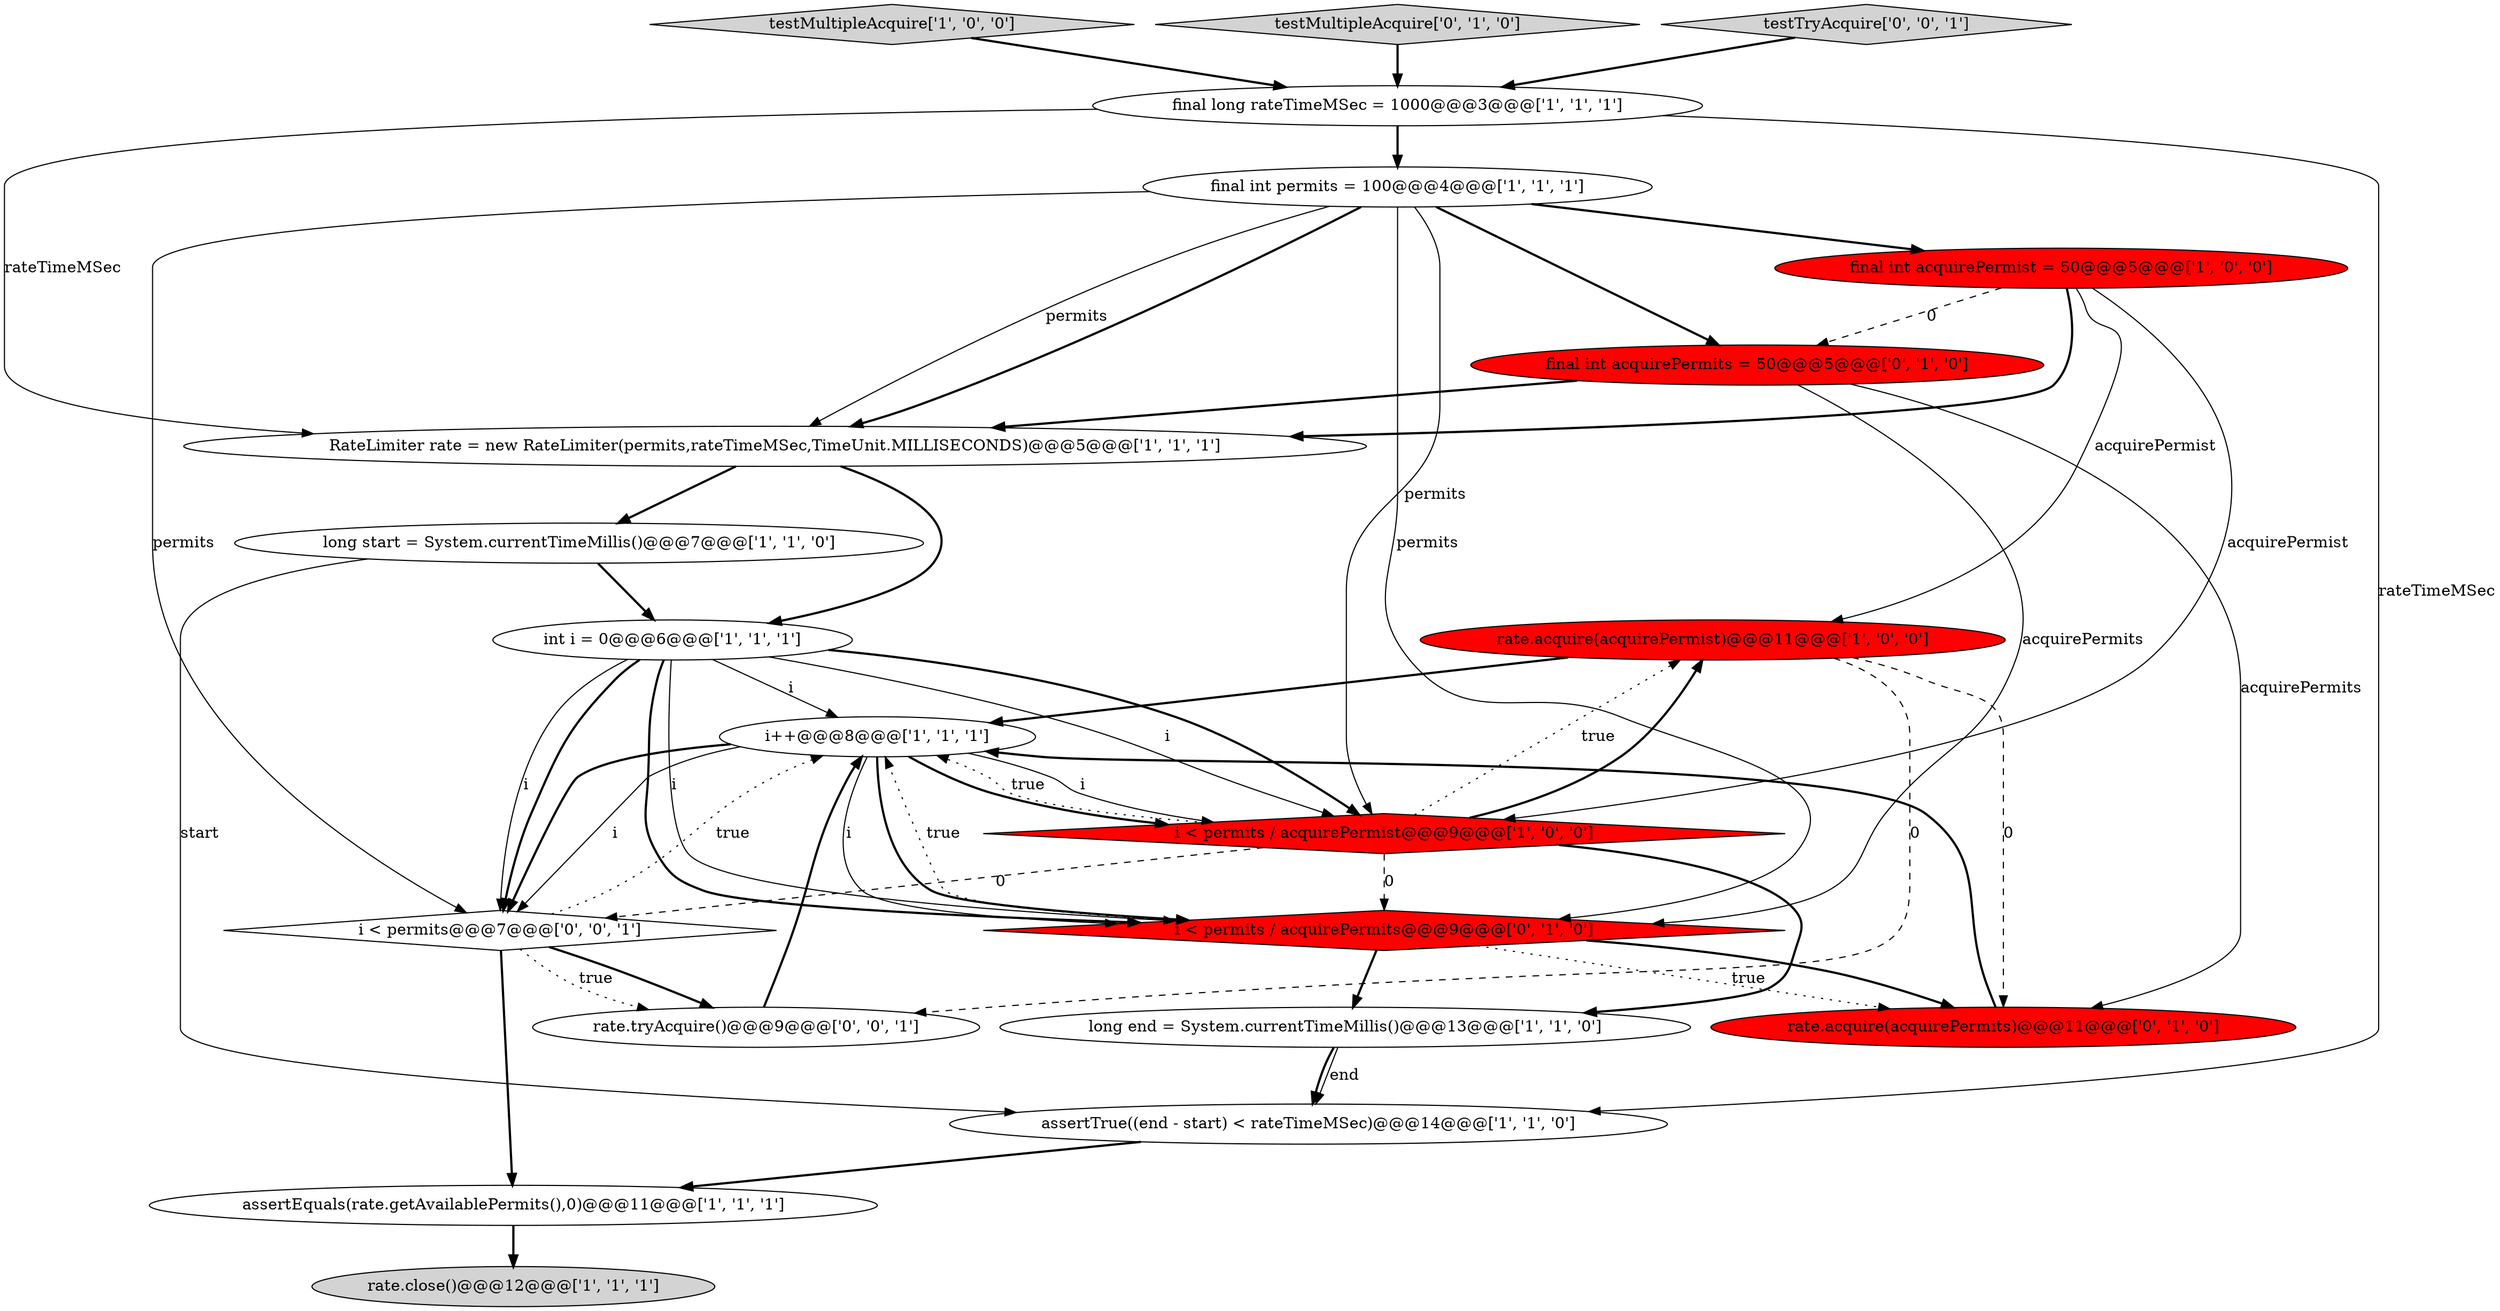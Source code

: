 digraph {
0 [style = filled, label = "final long rateTimeMSec = 1000@@@3@@@['1', '1', '1']", fillcolor = white, shape = ellipse image = "AAA0AAABBB1BBB"];
12 [style = filled, label = "rate.close()@@@12@@@['1', '1', '1']", fillcolor = lightgray, shape = ellipse image = "AAA0AAABBB1BBB"];
1 [style = filled, label = "final int permits = 100@@@4@@@['1', '1', '1']", fillcolor = white, shape = ellipse image = "AAA0AAABBB1BBB"];
6 [style = filled, label = "assertEquals(rate.getAvailablePermits(),0)@@@11@@@['1', '1', '1']", fillcolor = white, shape = ellipse image = "AAA0AAABBB1BBB"];
10 [style = filled, label = "assertTrue((end - start) < rateTimeMSec)@@@14@@@['1', '1', '0']", fillcolor = white, shape = ellipse image = "AAA0AAABBB1BBB"];
13 [style = filled, label = "rate.acquire(acquirePermist)@@@11@@@['1', '0', '0']", fillcolor = red, shape = ellipse image = "AAA1AAABBB1BBB"];
3 [style = filled, label = "testMultipleAcquire['1', '0', '0']", fillcolor = lightgray, shape = diamond image = "AAA0AAABBB1BBB"];
4 [style = filled, label = "final int acquirePermist = 50@@@5@@@['1', '0', '0']", fillcolor = red, shape = ellipse image = "AAA1AAABBB1BBB"];
11 [style = filled, label = "int i = 0@@@6@@@['1', '1', '1']", fillcolor = white, shape = ellipse image = "AAA0AAABBB1BBB"];
8 [style = filled, label = "i < permits / acquirePermist@@@9@@@['1', '0', '0']", fillcolor = red, shape = diamond image = "AAA1AAABBB1BBB"];
9 [style = filled, label = "i++@@@8@@@['1', '1', '1']", fillcolor = white, shape = ellipse image = "AAA0AAABBB1BBB"];
5 [style = filled, label = "RateLimiter rate = new RateLimiter(permits,rateTimeMSec,TimeUnit.MILLISECONDS)@@@5@@@['1', '1', '1']", fillcolor = white, shape = ellipse image = "AAA0AAABBB1BBB"];
17 [style = filled, label = "final int acquirePermits = 50@@@5@@@['0', '1', '0']", fillcolor = red, shape = ellipse image = "AAA1AAABBB2BBB"];
18 [style = filled, label = "rate.tryAcquire()@@@9@@@['0', '0', '1']", fillcolor = white, shape = ellipse image = "AAA0AAABBB3BBB"];
14 [style = filled, label = "testMultipleAcquire['0', '1', '0']", fillcolor = lightgray, shape = diamond image = "AAA0AAABBB2BBB"];
20 [style = filled, label = "i < permits@@@7@@@['0', '0', '1']", fillcolor = white, shape = diamond image = "AAA0AAABBB3BBB"];
7 [style = filled, label = "long start = System.currentTimeMillis()@@@7@@@['1', '1', '0']", fillcolor = white, shape = ellipse image = "AAA0AAABBB1BBB"];
2 [style = filled, label = "long end = System.currentTimeMillis()@@@13@@@['1', '1', '0']", fillcolor = white, shape = ellipse image = "AAA0AAABBB1BBB"];
15 [style = filled, label = "rate.acquire(acquirePermits)@@@11@@@['0', '1', '0']", fillcolor = red, shape = ellipse image = "AAA1AAABBB2BBB"];
19 [style = filled, label = "testTryAcquire['0', '0', '1']", fillcolor = lightgray, shape = diamond image = "AAA0AAABBB3BBB"];
16 [style = filled, label = "i < permits / acquirePermits@@@9@@@['0', '1', '0']", fillcolor = red, shape = diamond image = "AAA1AAABBB2BBB"];
1->5 [style = bold, label=""];
11->16 [style = bold, label=""];
16->15 [style = bold, label=""];
11->20 [style = bold, label=""];
1->4 [style = bold, label=""];
17->5 [style = bold, label=""];
16->9 [style = dotted, label="true"];
7->11 [style = bold, label=""];
8->16 [style = dashed, label="0"];
1->8 [style = solid, label="permits"];
20->9 [style = dotted, label="true"];
4->17 [style = dashed, label="0"];
4->13 [style = solid, label="acquirePermist"];
8->20 [style = dashed, label="0"];
17->15 [style = solid, label="acquirePermits"];
11->9 [style = solid, label="i"];
9->20 [style = bold, label=""];
1->5 [style = solid, label="permits"];
20->6 [style = bold, label=""];
4->8 [style = solid, label="acquirePermist"];
9->16 [style = solid, label="i"];
16->2 [style = bold, label=""];
11->20 [style = solid, label="i"];
9->8 [style = bold, label=""];
2->10 [style = bold, label=""];
13->15 [style = dashed, label="0"];
10->6 [style = bold, label=""];
9->16 [style = bold, label=""];
11->16 [style = solid, label="i"];
3->0 [style = bold, label=""];
19->0 [style = bold, label=""];
1->17 [style = bold, label=""];
0->10 [style = solid, label="rateTimeMSec"];
20->18 [style = bold, label=""];
0->5 [style = solid, label="rateTimeMSec"];
14->0 [style = bold, label=""];
8->2 [style = bold, label=""];
15->9 [style = bold, label=""];
0->1 [style = bold, label=""];
11->8 [style = solid, label="i"];
7->10 [style = solid, label="start"];
18->9 [style = bold, label=""];
17->16 [style = solid, label="acquirePermits"];
20->18 [style = dotted, label="true"];
5->7 [style = bold, label=""];
11->8 [style = bold, label=""];
9->8 [style = solid, label="i"];
5->11 [style = bold, label=""];
9->20 [style = solid, label="i"];
13->9 [style = bold, label=""];
1->20 [style = solid, label="permits"];
8->9 [style = dotted, label="true"];
8->13 [style = dotted, label="true"];
2->10 [style = solid, label="end"];
13->18 [style = dashed, label="0"];
4->5 [style = bold, label=""];
1->16 [style = solid, label="permits"];
8->13 [style = bold, label=""];
16->15 [style = dotted, label="true"];
6->12 [style = bold, label=""];
}
